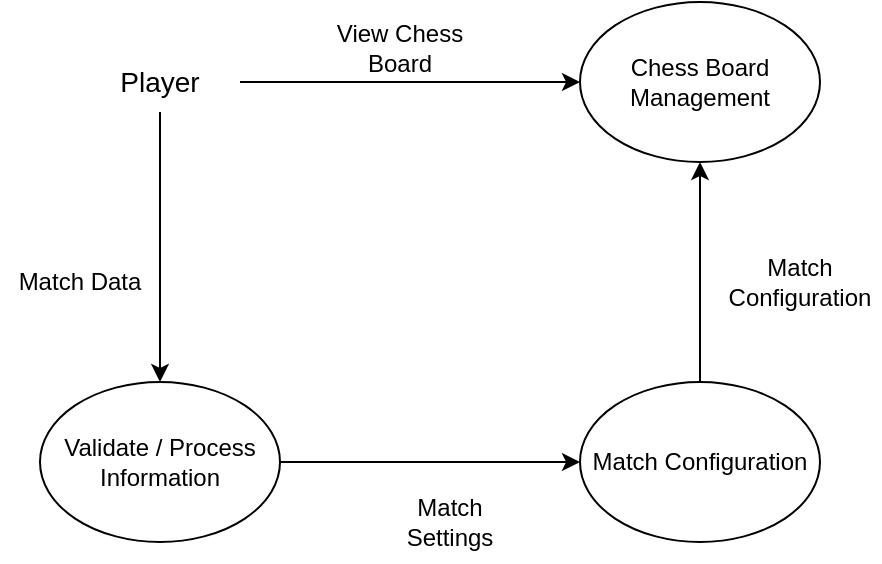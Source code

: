 <mxfile version="14.4.3" type="device" pages="6"><diagram id="kAErz4EJAm3K3HZqhRz9" name="Game Config Sys"><mxGraphModel dx="1038" dy="607" grid="1" gridSize="10" guides="1" tooltips="1" connect="1" arrows="1" fold="1" page="1" pageScale="1" pageWidth="850" pageHeight="1100" math="0" shadow="0"><root><mxCell id="0"/><mxCell id="1" parent="0"/><mxCell id="IvNLqWuV6K-IpfN1bmSs-3" style="edgeStyle=orthogonalEdgeStyle;rounded=0;orthogonalLoop=1;jettySize=auto;html=1;entryX=0.5;entryY=0;entryDx=0;entryDy=0;" edge="1" parent="1" source="IvNLqWuV6K-IpfN1bmSs-1" target="IvNLqWuV6K-IpfN1bmSs-2"><mxGeometry relative="1" as="geometry"/></mxCell><mxCell id="IvNLqWuV6K-IpfN1bmSs-12" style="edgeStyle=orthogonalEdgeStyle;rounded=0;orthogonalLoop=1;jettySize=auto;html=1;entryX=0;entryY=0.5;entryDx=0;entryDy=0;" edge="1" parent="1" source="IvNLqWuV6K-IpfN1bmSs-1" target="IvNLqWuV6K-IpfN1bmSs-6"><mxGeometry relative="1" as="geometry"/></mxCell><mxCell id="IvNLqWuV6K-IpfN1bmSs-1" value="&lt;font style=&quot;font-size: 14px&quot;&gt;Player&lt;/font&gt;" style="text;html=1;strokeColor=none;fillColor=none;align=center;verticalAlign=middle;whiteSpace=wrap;rounded=0;" vertex="1" parent="1"><mxGeometry x="200" y="175" width="80" height="30" as="geometry"/></mxCell><mxCell id="IvNLqWuV6K-IpfN1bmSs-7" style="edgeStyle=orthogonalEdgeStyle;rounded=0;orthogonalLoop=1;jettySize=auto;html=1;entryX=0;entryY=0.5;entryDx=0;entryDy=0;" edge="1" parent="1" source="IvNLqWuV6K-IpfN1bmSs-2" target="IvNLqWuV6K-IpfN1bmSs-5"><mxGeometry relative="1" as="geometry"/></mxCell><mxCell id="IvNLqWuV6K-IpfN1bmSs-2" value="Validate / Process Information" style="ellipse;whiteSpace=wrap;html=1;" vertex="1" parent="1"><mxGeometry x="180" y="340" width="120" height="80" as="geometry"/></mxCell><mxCell id="IvNLqWuV6K-IpfN1bmSs-4" value="Match Data" style="text;html=1;strokeColor=none;fillColor=none;align=center;verticalAlign=middle;whiteSpace=wrap;rounded=0;" vertex="1" parent="1"><mxGeometry x="160" y="270" width="80" height="40" as="geometry"/></mxCell><mxCell id="IvNLqWuV6K-IpfN1bmSs-8" style="edgeStyle=orthogonalEdgeStyle;rounded=0;orthogonalLoop=1;jettySize=auto;html=1;entryX=0.5;entryY=1;entryDx=0;entryDy=0;" edge="1" parent="1" source="IvNLqWuV6K-IpfN1bmSs-5" target="IvNLqWuV6K-IpfN1bmSs-6"><mxGeometry relative="1" as="geometry"><mxPoint x="470" y="260" as="targetPoint"/></mxGeometry></mxCell><mxCell id="IvNLqWuV6K-IpfN1bmSs-5" value="Match Configuration" style="ellipse;whiteSpace=wrap;html=1;" vertex="1" parent="1"><mxGeometry x="450" y="340" width="120" height="80" as="geometry"/></mxCell><mxCell id="IvNLqWuV6K-IpfN1bmSs-6" value="Chess Board Management" style="ellipse;whiteSpace=wrap;html=1;" vertex="1" parent="1"><mxGeometry x="450" y="150" width="120" height="80" as="geometry"/></mxCell><mxCell id="IvNLqWuV6K-IpfN1bmSs-10" value="Match Settings" style="text;html=1;strokeColor=none;fillColor=none;align=center;verticalAlign=middle;whiteSpace=wrap;rounded=0;" vertex="1" parent="1"><mxGeometry x="350" y="390" width="70" height="40" as="geometry"/></mxCell><mxCell id="IvNLqWuV6K-IpfN1bmSs-11" value="Match Configuration" style="text;html=1;strokeColor=none;fillColor=none;align=center;verticalAlign=middle;whiteSpace=wrap;rounded=0;" vertex="1" parent="1"><mxGeometry x="520" y="270" width="80" height="40" as="geometry"/></mxCell><mxCell id="IvNLqWuV6K-IpfN1bmSs-13" value="View Chess Board" style="text;html=1;strokeColor=none;fillColor=none;align=center;verticalAlign=middle;whiteSpace=wrap;rounded=0;" vertex="1" parent="1"><mxGeometry x="320" y="155" width="80" height="35" as="geometry"/></mxCell></root></mxGraphModel></diagram><diagram id="PmGe5xpdCW4-4Df4aSiG" name="Move Manage Sys"><mxGraphModel dx="1038" dy="607" grid="1" gridSize="10" guides="1" tooltips="1" connect="1" arrows="1" fold="1" page="1" pageScale="1" pageWidth="850" pageHeight="1100" math="0" shadow="0"><root><mxCell id="XG1HHEM9XEFFyXb_iUvu-0"/><mxCell id="XG1HHEM9XEFFyXb_iUvu-1" parent="XG1HHEM9XEFFyXb_iUvu-0"/><mxCell id="UDizDinPCVw0T_zYKWzS-0" style="edgeStyle=orthogonalEdgeStyle;rounded=0;orthogonalLoop=1;jettySize=auto;html=1;entryX=0.5;entryY=0;entryDx=0;entryDy=0;" edge="1" parent="XG1HHEM9XEFFyXb_iUvu-1" source="UDizDinPCVw0T_zYKWzS-2" target="UDizDinPCVw0T_zYKWzS-4"><mxGeometry relative="1" as="geometry"/></mxCell><mxCell id="UDizDinPCVw0T_zYKWzS-1" style="edgeStyle=orthogonalEdgeStyle;rounded=0;orthogonalLoop=1;jettySize=auto;html=1;entryX=0;entryY=0.5;entryDx=0;entryDy=0;" edge="1" parent="XG1HHEM9XEFFyXb_iUvu-1" source="UDizDinPCVw0T_zYKWzS-2" target="UDizDinPCVw0T_zYKWzS-8"><mxGeometry relative="1" as="geometry"/></mxCell><mxCell id="UDizDinPCVw0T_zYKWzS-2" value="&lt;font style=&quot;font-size: 14px&quot;&gt;Player&lt;/font&gt;" style="text;html=1;strokeColor=none;fillColor=none;align=center;verticalAlign=middle;whiteSpace=wrap;rounded=0;" vertex="1" parent="XG1HHEM9XEFFyXb_iUvu-1"><mxGeometry x="200" y="175" width="80" height="30" as="geometry"/></mxCell><mxCell id="UDizDinPCVw0T_zYKWzS-3" style="edgeStyle=orthogonalEdgeStyle;rounded=0;orthogonalLoop=1;jettySize=auto;html=1;entryX=0;entryY=0.5;entryDx=0;entryDy=0;" edge="1" parent="XG1HHEM9XEFFyXb_iUvu-1" source="UDizDinPCVw0T_zYKWzS-4" target="UDizDinPCVw0T_zYKWzS-7"><mxGeometry relative="1" as="geometry"/></mxCell><mxCell id="UDizDinPCVw0T_zYKWzS-4" value="Validate / Process Information" style="ellipse;whiteSpace=wrap;html=1;" vertex="1" parent="XG1HHEM9XEFFyXb_iUvu-1"><mxGeometry x="180" y="340" width="120" height="80" as="geometry"/></mxCell><mxCell id="UDizDinPCVw0T_zYKWzS-5" value="Move a piece" style="text;html=1;strokeColor=none;fillColor=none;align=center;verticalAlign=middle;whiteSpace=wrap;rounded=0;" vertex="1" parent="XG1HHEM9XEFFyXb_iUvu-1"><mxGeometry x="160" y="270" width="80" height="40" as="geometry"/></mxCell><mxCell id="UDizDinPCVw0T_zYKWzS-6" style="edgeStyle=orthogonalEdgeStyle;rounded=0;orthogonalLoop=1;jettySize=auto;html=1;entryX=0.5;entryY=1;entryDx=0;entryDy=0;" edge="1" parent="XG1HHEM9XEFFyXb_iUvu-1" source="UDizDinPCVw0T_zYKWzS-7" target="UDizDinPCVw0T_zYKWzS-8"><mxGeometry relative="1" as="geometry"><mxPoint x="470" y="260" as="targetPoint"/></mxGeometry></mxCell><mxCell id="UDizDinPCVw0T_zYKWzS-7" value="Check Legal Moves" style="ellipse;whiteSpace=wrap;html=1;" vertex="1" parent="XG1HHEM9XEFFyXb_iUvu-1"><mxGeometry x="450" y="340" width="120" height="80" as="geometry"/></mxCell><mxCell id="UDizDinPCVw0T_zYKWzS-8" value="Chess Board Management" style="ellipse;whiteSpace=wrap;html=1;" vertex="1" parent="XG1HHEM9XEFFyXb_iUvu-1"><mxGeometry x="450" y="150" width="120" height="80" as="geometry"/></mxCell><mxCell id="UDizDinPCVw0T_zYKWzS-9" value="Move Notation" style="text;html=1;strokeColor=none;fillColor=none;align=center;verticalAlign=middle;whiteSpace=wrap;rounded=0;" vertex="1" parent="XG1HHEM9XEFFyXb_iUvu-1"><mxGeometry x="350" y="390" width="70" height="40" as="geometry"/></mxCell><mxCell id="UDizDinPCVw0T_zYKWzS-10" value="Move Notation" style="text;html=1;strokeColor=none;fillColor=none;align=center;verticalAlign=middle;whiteSpace=wrap;rounded=0;" vertex="1" parent="XG1HHEM9XEFFyXb_iUvu-1"><mxGeometry x="520" y="270" width="80" height="40" as="geometry"/></mxCell><mxCell id="UDizDinPCVw0T_zYKWzS-11" value="View Chess Board" style="text;html=1;strokeColor=none;fillColor=none;align=center;verticalAlign=middle;whiteSpace=wrap;rounded=0;" vertex="1" parent="XG1HHEM9XEFFyXb_iUvu-1"><mxGeometry x="320" y="155" width="80" height="35" as="geometry"/></mxCell></root></mxGraphModel></diagram><diagram id="8U4PAKWcj15Lt3SYWKXy" name="Game Report"><mxGraphModel dx="1038" dy="607" grid="1" gridSize="10" guides="1" tooltips="1" connect="1" arrows="1" fold="1" page="1" pageScale="1" pageWidth="850" pageHeight="1100" math="0" shadow="0"><root><mxCell id="bxDonuiGPVM6sLgeDgWH-0"/><mxCell id="bxDonuiGPVM6sLgeDgWH-1" parent="bxDonuiGPVM6sLgeDgWH-0"/><mxCell id="FvQnO2b8p_Ghm-VCVXMH-0" style="edgeStyle=orthogonalEdgeStyle;rounded=0;orthogonalLoop=1;jettySize=auto;html=1;entryX=0.5;entryY=0;entryDx=0;entryDy=0;" edge="1" parent="bxDonuiGPVM6sLgeDgWH-1" source="FvQnO2b8p_Ghm-VCVXMH-2" target="FvQnO2b8p_Ghm-VCVXMH-4"><mxGeometry relative="1" as="geometry"/></mxCell><mxCell id="FvQnO2b8p_Ghm-VCVXMH-13" style="edgeStyle=orthogonalEdgeStyle;rounded=0;orthogonalLoop=1;jettySize=auto;html=1;" edge="1" parent="bxDonuiGPVM6sLgeDgWH-1" source="FvQnO2b8p_Ghm-VCVXMH-2" target="FvQnO2b8p_Ghm-VCVXMH-12"><mxGeometry relative="1" as="geometry"/></mxCell><mxCell id="FvQnO2b8p_Ghm-VCVXMH-2" value="&lt;font style=&quot;font-size: 14px&quot;&gt;Player&lt;/font&gt;" style="text;html=1;strokeColor=none;fillColor=none;align=center;verticalAlign=middle;whiteSpace=wrap;rounded=0;" vertex="1" parent="bxDonuiGPVM6sLgeDgWH-1"><mxGeometry x="200" y="175" width="80" height="30" as="geometry"/></mxCell><mxCell id="FvQnO2b8p_Ghm-VCVXMH-3" style="edgeStyle=orthogonalEdgeStyle;rounded=0;orthogonalLoop=1;jettySize=auto;html=1;entryX=0;entryY=0.5;entryDx=0;entryDy=0;" edge="1" parent="bxDonuiGPVM6sLgeDgWH-1" source="FvQnO2b8p_Ghm-VCVXMH-4" target="FvQnO2b8p_Ghm-VCVXMH-7"><mxGeometry relative="1" as="geometry"/></mxCell><mxCell id="FvQnO2b8p_Ghm-VCVXMH-4" value="Move Management System" style="ellipse;whiteSpace=wrap;html=1;" vertex="1" parent="bxDonuiGPVM6sLgeDgWH-1"><mxGeometry x="180" y="340" width="120" height="80" as="geometry"/></mxCell><mxCell id="FvQnO2b8p_Ghm-VCVXMH-5" value="Move a piece" style="text;html=1;strokeColor=none;fillColor=none;align=center;verticalAlign=middle;whiteSpace=wrap;rounded=0;" vertex="1" parent="bxDonuiGPVM6sLgeDgWH-1"><mxGeometry x="160" y="270" width="80" height="40" as="geometry"/></mxCell><mxCell id="FvQnO2b8p_Ghm-VCVXMH-14" style="edgeStyle=orthogonalEdgeStyle;rounded=0;orthogonalLoop=1;jettySize=auto;html=1;entryX=0.5;entryY=1;entryDx=0;entryDy=0;" edge="1" parent="bxDonuiGPVM6sLgeDgWH-1" source="FvQnO2b8p_Ghm-VCVXMH-7" target="FvQnO2b8p_Ghm-VCVXMH-12"><mxGeometry relative="1" as="geometry"/></mxCell><mxCell id="FvQnO2b8p_Ghm-VCVXMH-7" value="Generate moves report" style="ellipse;whiteSpace=wrap;html=1;" vertex="1" parent="bxDonuiGPVM6sLgeDgWH-1"><mxGeometry x="450" y="340" width="120" height="80" as="geometry"/></mxCell><mxCell id="FvQnO2b8p_Ghm-VCVXMH-9" value="Move Notation" style="text;html=1;strokeColor=none;fillColor=none;align=center;verticalAlign=middle;whiteSpace=wrap;rounded=0;" vertex="1" parent="bxDonuiGPVM6sLgeDgWH-1"><mxGeometry x="350" y="390" width="70" height="40" as="geometry"/></mxCell><mxCell id="FvQnO2b8p_Ghm-VCVXMH-10" value="Move Notations" style="text;html=1;strokeColor=none;fillColor=none;align=center;verticalAlign=middle;whiteSpace=wrap;rounded=0;" vertex="1" parent="bxDonuiGPVM6sLgeDgWH-1"><mxGeometry x="520" y="270" width="80" height="40" as="geometry"/></mxCell><mxCell id="FvQnO2b8p_Ghm-VCVXMH-11" value="View Chess Board" style="text;html=1;strokeColor=none;fillColor=none;align=center;verticalAlign=middle;whiteSpace=wrap;rounded=0;" vertex="1" parent="bxDonuiGPVM6sLgeDgWH-1"><mxGeometry x="320" y="155" width="80" height="35" as="geometry"/></mxCell><mxCell id="FvQnO2b8p_Ghm-VCVXMH-12" value="&lt;blockquote&gt;Game Report&lt;/blockquote&gt;" style="shape=internalStorage;whiteSpace=wrap;html=1;backgroundOutline=1;" vertex="1" parent="bxDonuiGPVM6sLgeDgWH-1"><mxGeometry x="470" y="150" width="80" height="80" as="geometry"/></mxCell></root></mxGraphModel></diagram><diagram id="QQJHxTkDj2JTrJcV8bvn" name="Chess Board"><mxGraphModel dx="1038" dy="607" grid="1" gridSize="10" guides="1" tooltips="1" connect="1" arrows="1" fold="1" page="1" pageScale="1" pageWidth="850" pageHeight="1100" math="0" shadow="0"><root><mxCell id="eDEauFk9cTJgTeTZQDsR-0"/><mxCell id="eDEauFk9cTJgTeTZQDsR-1" parent="eDEauFk9cTJgTeTZQDsR-0"/><mxCell id="VvVZ4J933HylxfVwuIzi-12" style="edgeStyle=orthogonalEdgeStyle;rounded=0;orthogonalLoop=1;jettySize=auto;html=1;entryX=0.5;entryY=0;entryDx=0;entryDy=0;" edge="1" parent="eDEauFk9cTJgTeTZQDsR-1" source="VvVZ4J933HylxfVwuIzi-2" target="VvVZ4J933HylxfVwuIzi-8"><mxGeometry relative="1" as="geometry"/></mxCell><mxCell id="VvVZ4J933HylxfVwuIzi-14" style="edgeStyle=orthogonalEdgeStyle;rounded=0;orthogonalLoop=1;jettySize=auto;html=1;entryX=0;entryY=0.5;entryDx=0;entryDy=0;" edge="1" parent="eDEauFk9cTJgTeTZQDsR-1" source="VvVZ4J933HylxfVwuIzi-2" target="VvVZ4J933HylxfVwuIzi-7"><mxGeometry relative="1" as="geometry"/></mxCell><mxCell id="VvVZ4J933HylxfVwuIzi-2" value="&lt;font style=&quot;font-size: 14px&quot;&gt;Player&lt;/font&gt;" style="text;html=1;strokeColor=none;fillColor=none;align=center;verticalAlign=middle;whiteSpace=wrap;rounded=0;" vertex="1" parent="eDEauFk9cTJgTeTZQDsR-1"><mxGeometry x="200" y="175" width="80" height="30" as="geometry"/></mxCell><mxCell id="VvVZ4J933HylxfVwuIzi-15" style="edgeStyle=orthogonalEdgeStyle;rounded=0;orthogonalLoop=1;jettySize=auto;html=1;entryX=0.5;entryY=1;entryDx=0;entryDy=0;" edge="1" parent="eDEauFk9cTJgTeTZQDsR-1" source="VvVZ4J933HylxfVwuIzi-4" target="VvVZ4J933HylxfVwuIzi-7"><mxGeometry relative="1" as="geometry"/></mxCell><mxCell id="VvVZ4J933HylxfVwuIzi-4" value="Validate / Process Information" style="ellipse;whiteSpace=wrap;html=1;" vertex="1" parent="eDEauFk9cTJgTeTZQDsR-1"><mxGeometry x="440" y="340" width="120" height="80" as="geometry"/></mxCell><mxCell id="VvVZ4J933HylxfVwuIzi-5" value="Move a piece" style="text;html=1;strokeColor=none;fillColor=none;align=center;verticalAlign=middle;whiteSpace=wrap;rounded=0;" vertex="1" parent="eDEauFk9cTJgTeTZQDsR-1"><mxGeometry x="160" y="270" width="80" height="40" as="geometry"/></mxCell><mxCell id="VvVZ4J933HylxfVwuIzi-7" value="Update Chess Board" style="ellipse;whiteSpace=wrap;html=1;" vertex="1" parent="eDEauFk9cTJgTeTZQDsR-1"><mxGeometry x="440" y="150" width="120" height="80" as="geometry"/></mxCell><mxCell id="VvVZ4J933HylxfVwuIzi-16" style="edgeStyle=orthogonalEdgeStyle;rounded=0;orthogonalLoop=1;jettySize=auto;html=1;entryX=0;entryY=0.5;entryDx=0;entryDy=0;" edge="1" parent="eDEauFk9cTJgTeTZQDsR-1" source="VvVZ4J933HylxfVwuIzi-8" target="VvVZ4J933HylxfVwuIzi-4"><mxGeometry relative="1" as="geometry"/></mxCell><mxCell id="VvVZ4J933HylxfVwuIzi-8" value="Chess Board Management" style="ellipse;whiteSpace=wrap;html=1;" vertex="1" parent="eDEauFk9cTJgTeTZQDsR-1"><mxGeometry x="180" y="340" width="120" height="80" as="geometry"/></mxCell><mxCell id="VvVZ4J933HylxfVwuIzi-9" value="Move Notation" style="text;html=1;strokeColor=none;fillColor=none;align=center;verticalAlign=middle;whiteSpace=wrap;rounded=0;" vertex="1" parent="eDEauFk9cTJgTeTZQDsR-1"><mxGeometry x="350" y="390" width="70" height="40" as="geometry"/></mxCell><mxCell id="VvVZ4J933HylxfVwuIzi-10" value="New Layout" style="text;html=1;strokeColor=none;fillColor=none;align=center;verticalAlign=middle;whiteSpace=wrap;rounded=0;" vertex="1" parent="eDEauFk9cTJgTeTZQDsR-1"><mxGeometry x="520" y="270" width="80" height="40" as="geometry"/></mxCell><mxCell id="VvVZ4J933HylxfVwuIzi-11" value="View Chess Board" style="text;html=1;strokeColor=none;fillColor=none;align=center;verticalAlign=middle;whiteSpace=wrap;rounded=0;" vertex="1" parent="eDEauFk9cTJgTeTZQDsR-1"><mxGeometry x="320" y="155" width="80" height="35" as="geometry"/></mxCell></root></mxGraphModel></diagram><diagram id="eRrDfhER7BcqampKHsT8" name="Chess Board Manage"><mxGraphModel dx="1038" dy="607" grid="1" gridSize="10" guides="1" tooltips="1" connect="1" arrows="1" fold="1" page="1" pageScale="1" pageWidth="850" pageHeight="1100" math="0" shadow="0"><root><mxCell id="PPQNffW2QVxEJ_muFmXV-0"/><mxCell id="PPQNffW2QVxEJ_muFmXV-1" parent="PPQNffW2QVxEJ_muFmXV-0"/><mxCell id="uZOf3IeH0l_v34NHZ79B-12" style="edgeStyle=orthogonalEdgeStyle;rounded=0;orthogonalLoop=1;jettySize=auto;html=1;entryX=0.5;entryY=0;entryDx=0;entryDy=0;" edge="1" parent="PPQNffW2QVxEJ_muFmXV-1" source="uZOf3IeH0l_v34NHZ79B-2" target="uZOf3IeH0l_v34NHZ79B-7"><mxGeometry relative="1" as="geometry"><Array as="points"><mxPoint x="240" y="230"/><mxPoint x="240" y="230"/></Array></mxGeometry></mxCell><mxCell id="uZOf3IeH0l_v34NHZ79B-14" style="edgeStyle=orthogonalEdgeStyle;rounded=0;orthogonalLoop=1;jettySize=auto;html=1;entryX=0;entryY=0.5;entryDx=0;entryDy=0;" edge="1" parent="PPQNffW2QVxEJ_muFmXV-1" source="uZOf3IeH0l_v34NHZ79B-2" target="uZOf3IeH0l_v34NHZ79B-4"><mxGeometry relative="1" as="geometry"/></mxCell><mxCell id="uZOf3IeH0l_v34NHZ79B-2" value="&lt;font style=&quot;font-size: 14px&quot;&gt;Player&lt;/font&gt;" style="text;html=1;strokeColor=none;fillColor=none;align=center;verticalAlign=middle;whiteSpace=wrap;rounded=0;" vertex="1" parent="PPQNffW2QVxEJ_muFmXV-1"><mxGeometry x="200" y="175" width="80" height="30" as="geometry"/></mxCell><mxCell id="SFzfxuyaO8j5yGG1c5Ho-1" style="edgeStyle=orthogonalEdgeStyle;rounded=0;orthogonalLoop=1;jettySize=auto;html=1;entryX=0.5;entryY=0;entryDx=0;entryDy=0;" edge="1" parent="PPQNffW2QVxEJ_muFmXV-1" source="uZOf3IeH0l_v34NHZ79B-4" target="SFzfxuyaO8j5yGG1c5Ho-0"><mxGeometry relative="1" as="geometry"><Array as="points"><mxPoint x="675" y="190"/></Array></mxGeometry></mxCell><mxCell id="uZOf3IeH0l_v34NHZ79B-4" value="Validate / Process Information" style="ellipse;whiteSpace=wrap;html=1;" vertex="1" parent="PPQNffW2QVxEJ_muFmXV-1"><mxGeometry x="495" y="150" width="120" height="80" as="geometry"/></mxCell><mxCell id="uZOf3IeH0l_v34NHZ79B-5" value="Move a piece" style="text;html=1;strokeColor=none;fillColor=none;align=center;verticalAlign=middle;whiteSpace=wrap;rounded=0;" vertex="1" parent="PPQNffW2QVxEJ_muFmXV-1"><mxGeometry x="150" y="250" width="80" height="40" as="geometry"/></mxCell><mxCell id="SFzfxuyaO8j5yGG1c5Ho-2" style="edgeStyle=orthogonalEdgeStyle;rounded=0;orthogonalLoop=1;jettySize=auto;html=1;entryX=0;entryY=0.5;entryDx=0;entryDy=0;" edge="1" parent="PPQNffW2QVxEJ_muFmXV-1" source="uZOf3IeH0l_v34NHZ79B-7" target="uZOf3IeH0l_v34NHZ79B-8"><mxGeometry relative="1" as="geometry"/></mxCell><mxCell id="uZOf3IeH0l_v34NHZ79B-7" value="Move Management" style="ellipse;whiteSpace=wrap;html=1;" vertex="1" parent="PPQNffW2QVxEJ_muFmXV-1"><mxGeometry x="180" y="330" width="120" height="80" as="geometry"/></mxCell><mxCell id="SFzfxuyaO8j5yGG1c5Ho-5" style="edgeStyle=orthogonalEdgeStyle;rounded=0;orthogonalLoop=1;jettySize=auto;html=1;entryX=0;entryY=0.5;entryDx=0;entryDy=0;" edge="1" parent="PPQNffW2QVxEJ_muFmXV-1" source="uZOf3IeH0l_v34NHZ79B-8" target="SFzfxuyaO8j5yGG1c5Ho-3"><mxGeometry relative="1" as="geometry"/></mxCell><mxCell id="uZOf3IeH0l_v34NHZ79B-8" value="Process game state" style="ellipse;whiteSpace=wrap;html=1;" vertex="1" parent="PPQNffW2QVxEJ_muFmXV-1"><mxGeometry x="410" y="330" width="120" height="80" as="geometry"/></mxCell><mxCell id="uZOf3IeH0l_v34NHZ79B-9" value="Move Notation" style="text;html=1;strokeColor=none;fillColor=none;align=center;verticalAlign=middle;whiteSpace=wrap;rounded=0;" vertex="1" parent="PPQNffW2QVxEJ_muFmXV-1"><mxGeometry x="320" y="370" width="70" height="40" as="geometry"/></mxCell><mxCell id="uZOf3IeH0l_v34NHZ79B-10" value="End Game OR Previous/Next Move" style="text;html=1;strokeColor=none;fillColor=none;align=center;verticalAlign=middle;whiteSpace=wrap;rounded=0;" vertex="1" parent="PPQNffW2QVxEJ_muFmXV-1"><mxGeometry x="330" y="140" width="110" height="45" as="geometry"/></mxCell><mxCell id="uZOf3IeH0l_v34NHZ79B-11" value="View Chess Board" style="text;html=1;strokeColor=none;fillColor=none;align=center;verticalAlign=middle;whiteSpace=wrap;rounded=0;" vertex="1" parent="PPQNffW2QVxEJ_muFmXV-1"><mxGeometry x="655" y="150" width="80" height="35" as="geometry"/></mxCell><mxCell id="SFzfxuyaO8j5yGG1c5Ho-4" style="edgeStyle=orthogonalEdgeStyle;rounded=0;orthogonalLoop=1;jettySize=auto;html=1;entryX=1;entryY=0.5;entryDx=0;entryDy=0;" edge="1" parent="PPQNffW2QVxEJ_muFmXV-1" source="SFzfxuyaO8j5yGG1c5Ho-0" target="SFzfxuyaO8j5yGG1c5Ho-3"><mxGeometry relative="1" as="geometry"/></mxCell><mxCell id="SFzfxuyaO8j5yGG1c5Ho-0" value="Process Actions" style="ellipse;whiteSpace=wrap;html=1;" vertex="1" parent="PPQNffW2QVxEJ_muFmXV-1"><mxGeometry x="615" y="330" width="120" height="80" as="geometry"/></mxCell><mxCell id="SFzfxuyaO8j5yGG1c5Ho-3" value="Chess Board" style="ellipse;whiteSpace=wrap;html=1;" vertex="1" parent="PPQNffW2QVxEJ_muFmXV-1"><mxGeometry x="510" y="460" width="120" height="80" as="geometry"/></mxCell><mxCell id="SFzfxuyaO8j5yGG1c5Ho-6" value="New Layout" style="text;html=1;strokeColor=none;fillColor=none;align=center;verticalAlign=middle;whiteSpace=wrap;rounded=0;" vertex="1" parent="PPQNffW2QVxEJ_muFmXV-1"><mxGeometry x="400" y="440" width="70" height="40" as="geometry"/></mxCell><mxCell id="SFzfxuyaO8j5yGG1c5Ho-7" value="New Layout" style="text;html=1;strokeColor=none;fillColor=none;align=center;verticalAlign=middle;whiteSpace=wrap;rounded=0;" vertex="1" parent="PPQNffW2QVxEJ_muFmXV-1"><mxGeometry x="690" y="440" width="70" height="40" as="geometry"/></mxCell></root></mxGraphModel></diagram><diagram id="IR-uzPz_qOEf_dcBedKP" name="AI"><mxGraphModel dx="1038" dy="607" grid="1" gridSize="10" guides="1" tooltips="1" connect="1" arrows="1" fold="1" page="1" pageScale="1" pageWidth="850" pageHeight="1100" math="0" shadow="0"><root><mxCell id="8wMBy6h3d8sBmyz_g6GC-0"/><mxCell id="8wMBy6h3d8sBmyz_g6GC-1" parent="8wMBy6h3d8sBmyz_g6GC-0"/><mxCell id="UHZSWtLOa7g0r6xnUBTB-1" style="edgeStyle=orthogonalEdgeStyle;rounded=0;orthogonalLoop=1;jettySize=auto;html=1;entryX=0;entryY=0.5;entryDx=0;entryDy=0;" edge="1" parent="8wMBy6h3d8sBmyz_g6GC-1" source="UHZSWtLOa7g0r6xnUBTB-2" target="UHZSWtLOa7g0r6xnUBTB-8"><mxGeometry relative="1" as="geometry"><Array as="points"><mxPoint x="260" y="320"/></Array></mxGeometry></mxCell><mxCell id="UHZSWtLOa7g0r6xnUBTB-12" style="edgeStyle=orthogonalEdgeStyle;rounded=0;orthogonalLoop=1;jettySize=auto;html=1;entryX=0.5;entryY=0;entryDx=0;entryDy=0;" edge="1" parent="8wMBy6h3d8sBmyz_g6GC-1" source="UHZSWtLOa7g0r6xnUBTB-2" target="UHZSWtLOa7g0r6xnUBTB-8"><mxGeometry relative="1" as="geometry"/></mxCell><mxCell id="UHZSWtLOa7g0r6xnUBTB-2" value="&lt;font style=&quot;font-size: 14px&quot;&gt;Player&lt;/font&gt;" style="text;html=1;strokeColor=none;fillColor=none;align=center;verticalAlign=middle;whiteSpace=wrap;rounded=0;" vertex="1" parent="8wMBy6h3d8sBmyz_g6GC-1"><mxGeometry x="220" y="175" width="80" height="30" as="geometry"/></mxCell><mxCell id="UHZSWtLOa7g0r6xnUBTB-14" style="edgeStyle=orthogonalEdgeStyle;rounded=0;orthogonalLoop=1;jettySize=auto;html=1;entryX=0;entryY=0.5;entryDx=0;entryDy=0;" edge="1" parent="8wMBy6h3d8sBmyz_g6GC-1" source="UHZSWtLOa7g0r6xnUBTB-4" target="UHZSWtLOa7g0r6xnUBTB-7"><mxGeometry relative="1" as="geometry"/></mxCell><mxCell id="UHZSWtLOa7g0r6xnUBTB-4" value="Validate / Process Information" style="ellipse;whiteSpace=wrap;html=1;" vertex="1" parent="8wMBy6h3d8sBmyz_g6GC-1"><mxGeometry x="350" y="470" width="120" height="80" as="geometry"/></mxCell><mxCell id="UHZSWtLOa7g0r6xnUBTB-5" value="Move a piece" style="text;html=1;strokeColor=none;fillColor=none;align=center;verticalAlign=middle;whiteSpace=wrap;rounded=0;" vertex="1" parent="8wMBy6h3d8sBmyz_g6GC-1"><mxGeometry x="170" y="260" width="90" height="40" as="geometry"/></mxCell><mxCell id="UHZSWtLOa7g0r6xnUBTB-15" style="edgeStyle=orthogonalEdgeStyle;rounded=0;orthogonalLoop=1;jettySize=auto;html=1;entryX=1;entryY=0.5;entryDx=0;entryDy=0;" edge="1" parent="8wMBy6h3d8sBmyz_g6GC-1" source="UHZSWtLOa7g0r6xnUBTB-7" target="UHZSWtLOa7g0r6xnUBTB-8"><mxGeometry relative="1" as="geometry"><Array as="points"><mxPoint x="660" y="320"/></Array></mxGeometry></mxCell><mxCell id="UHZSWtLOa7g0r6xnUBTB-7" value="Game Algorithm" style="ellipse;whiteSpace=wrap;html=1;" vertex="1" parent="8wMBy6h3d8sBmyz_g6GC-1"><mxGeometry x="600" y="470" width="120" height="80" as="geometry"/></mxCell><mxCell id="UHZSWtLOa7g0r6xnUBTB-13" style="edgeStyle=orthogonalEdgeStyle;rounded=0;orthogonalLoop=1;jettySize=auto;html=1;" edge="1" parent="8wMBy6h3d8sBmyz_g6GC-1" source="UHZSWtLOa7g0r6xnUBTB-8" target="UHZSWtLOa7g0r6xnUBTB-4"><mxGeometry relative="1" as="geometry"/></mxCell><mxCell id="UHZSWtLOa7g0r6xnUBTB-8" value="Chess Board Management" style="ellipse;whiteSpace=wrap;html=1;" vertex="1" parent="8wMBy6h3d8sBmyz_g6GC-1"><mxGeometry x="350" y="280" width="120" height="80" as="geometry"/></mxCell><mxCell id="UHZSWtLOa7g0r6xnUBTB-9" value="Board State" style="text;html=1;strokeColor=none;fillColor=none;align=center;verticalAlign=middle;whiteSpace=wrap;rounded=0;" vertex="1" parent="8wMBy6h3d8sBmyz_g6GC-1"><mxGeometry x="330" y="390" width="70" height="40" as="geometry"/></mxCell><mxCell id="UHZSWtLOa7g0r6xnUBTB-10" value="Board Score" style="text;html=1;strokeColor=none;fillColor=none;align=center;verticalAlign=middle;whiteSpace=wrap;rounded=0;" vertex="1" parent="8wMBy6h3d8sBmyz_g6GC-1"><mxGeometry x="490" y="510" width="80" height="40" as="geometry"/></mxCell><mxCell id="UHZSWtLOa7g0r6xnUBTB-11" value="View Chess Board" style="text;html=1;strokeColor=none;fillColor=none;align=center;verticalAlign=middle;whiteSpace=wrap;rounded=0;" vertex="1" parent="8wMBy6h3d8sBmyz_g6GC-1"><mxGeometry x="345" y="150" width="80" height="35" as="geometry"/></mxCell><mxCell id="UHZSWtLOa7g0r6xnUBTB-16" value="Move Notation" style="text;html=1;strokeColor=none;fillColor=none;align=center;verticalAlign=middle;whiteSpace=wrap;rounded=0;" vertex="1" parent="8wMBy6h3d8sBmyz_g6GC-1"><mxGeometry x="580" y="360" width="70" height="40" as="geometry"/></mxCell></root></mxGraphModel></diagram></mxfile>